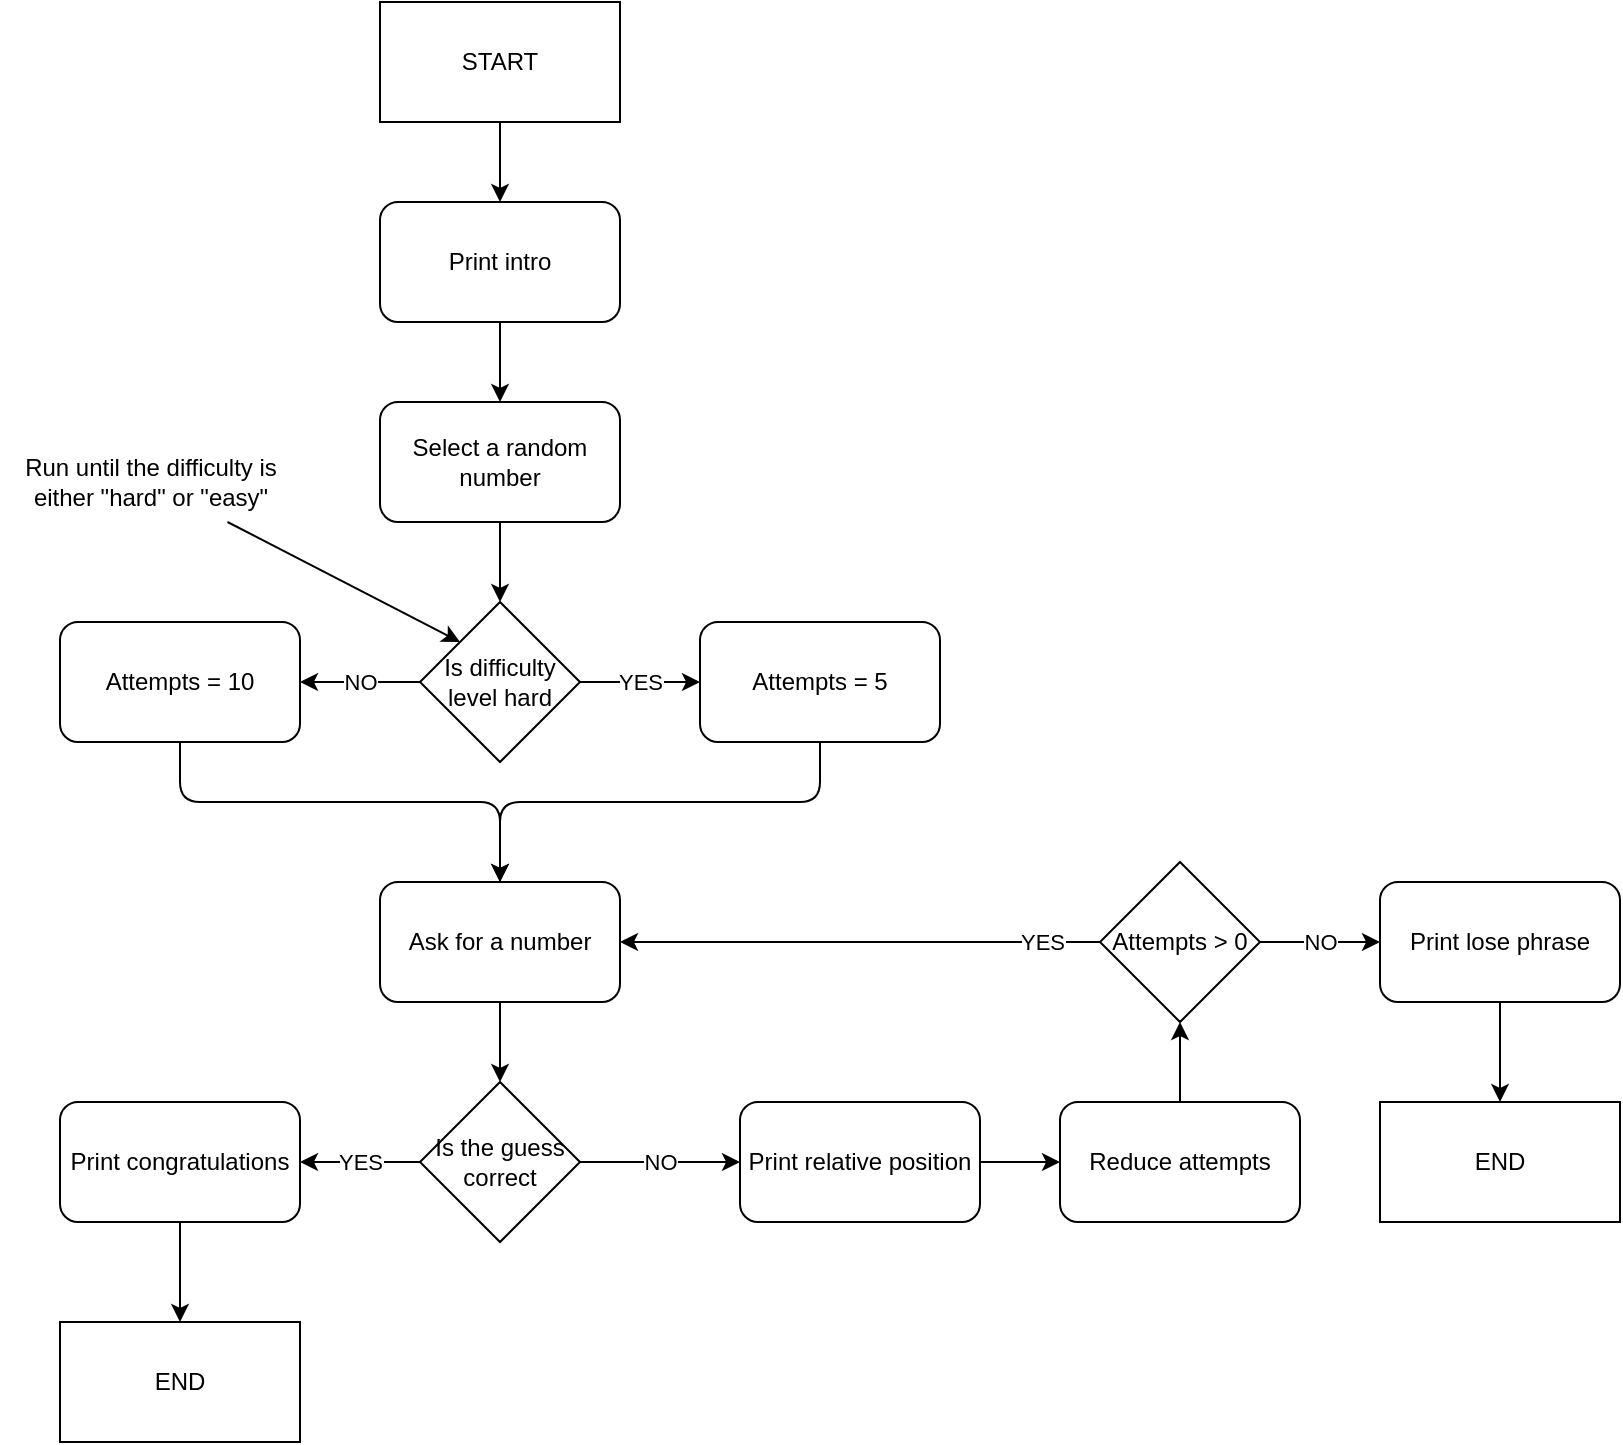 <mxfile>
    <diagram id="3RfsZADYtGGK9EJEkSxG" name="Page-1">
        <mxGraphModel dx="685" dy="662" grid="1" gridSize="10" guides="1" tooltips="1" connect="1" arrows="1" fold="1" page="1" pageScale="1" pageWidth="850" pageHeight="1100" math="0" shadow="0">
            <root>
                <mxCell id="0"/>
                <mxCell id="1" parent="0"/>
                <mxCell id="4" value="" style="edgeStyle=none;html=1;" edge="1" parent="1" source="2" target="3">
                    <mxGeometry relative="1" as="geometry"/>
                </mxCell>
                <mxCell id="2" value="START" style="rounded=0;whiteSpace=wrap;html=1;" vertex="1" parent="1">
                    <mxGeometry x="360" y="100" width="120" height="60" as="geometry"/>
                </mxCell>
                <mxCell id="6" value="" style="edgeStyle=none;html=1;" edge="1" parent="1" source="3">
                    <mxGeometry relative="1" as="geometry">
                        <mxPoint x="420" y="300" as="targetPoint"/>
                    </mxGeometry>
                </mxCell>
                <mxCell id="3" value="Print intro" style="rounded=1;whiteSpace=wrap;html=1;" vertex="1" parent="1">
                    <mxGeometry x="360" y="200" width="120" height="60" as="geometry"/>
                </mxCell>
                <mxCell id="10" value="" style="edgeStyle=none;html=1;" edge="1" parent="1" source="8" target="9">
                    <mxGeometry relative="1" as="geometry"/>
                </mxCell>
                <mxCell id="8" value="Select a random number" style="rounded=1;whiteSpace=wrap;html=1;" vertex="1" parent="1">
                    <mxGeometry x="360" y="300" width="120" height="60" as="geometry"/>
                </mxCell>
                <mxCell id="13" value="NO" style="edgeStyle=none;html=1;" edge="1" parent="1" source="9" target="12">
                    <mxGeometry relative="1" as="geometry"/>
                </mxCell>
                <mxCell id="14" value="YES" style="edgeStyle=none;html=1;" edge="1" parent="1" source="9" target="11">
                    <mxGeometry relative="1" as="geometry"/>
                </mxCell>
                <mxCell id="9" value="Is difficulty level hard" style="rhombus;whiteSpace=wrap;html=1;" vertex="1" parent="1">
                    <mxGeometry x="380" y="400" width="80" height="80" as="geometry"/>
                </mxCell>
                <mxCell id="17" style="edgeStyle=none;html=1;entryX=0.5;entryY=0;entryDx=0;entryDy=0;" edge="1" parent="1" source="11" target="15">
                    <mxGeometry relative="1" as="geometry">
                        <Array as="points">
                            <mxPoint x="580" y="500"/>
                            <mxPoint x="420" y="500"/>
                        </Array>
                    </mxGeometry>
                </mxCell>
                <mxCell id="11" value="Attempts = 5" style="rounded=1;whiteSpace=wrap;html=1;" vertex="1" parent="1">
                    <mxGeometry x="520" y="410" width="120" height="60" as="geometry"/>
                </mxCell>
                <mxCell id="16" style="edgeStyle=none;html=1;entryX=0.5;entryY=0;entryDx=0;entryDy=0;" edge="1" parent="1" source="12" target="15">
                    <mxGeometry relative="1" as="geometry">
                        <Array as="points">
                            <mxPoint x="260" y="500"/>
                            <mxPoint x="420" y="500"/>
                        </Array>
                    </mxGeometry>
                </mxCell>
                <mxCell id="12" value="Attempts = 10" style="rounded=1;whiteSpace=wrap;html=1;" vertex="1" parent="1">
                    <mxGeometry x="200" y="410" width="120" height="60" as="geometry"/>
                </mxCell>
                <mxCell id="19" value="" style="edgeStyle=none;html=1;" edge="1" parent="1" source="15" target="18">
                    <mxGeometry relative="1" as="geometry"/>
                </mxCell>
                <mxCell id="15" value="Ask for a number" style="rounded=1;whiteSpace=wrap;html=1;" vertex="1" parent="1">
                    <mxGeometry x="360" y="540" width="120" height="60" as="geometry"/>
                </mxCell>
                <mxCell id="21" value="NO" style="edgeStyle=none;html=1;entryX=0;entryY=0.5;entryDx=0;entryDy=0;" edge="1" parent="1" source="18" target="23">
                    <mxGeometry relative="1" as="geometry"/>
                </mxCell>
                <mxCell id="36" value="YES" style="edgeStyle=none;html=1;" edge="1" parent="1" source="18" target="25">
                    <mxGeometry relative="1" as="geometry"/>
                </mxCell>
                <mxCell id="18" value="Is the guess correct" style="rhombus;whiteSpace=wrap;html=1;" vertex="1" parent="1">
                    <mxGeometry x="380" y="640" width="80" height="80" as="geometry"/>
                </mxCell>
                <mxCell id="31" value="" style="edgeStyle=none;html=1;" edge="1" parent="1" source="20" target="29">
                    <mxGeometry relative="1" as="geometry"/>
                </mxCell>
                <mxCell id="20" value="Reduce attempts" style="rounded=1;whiteSpace=wrap;html=1;" vertex="1" parent="1">
                    <mxGeometry x="700" y="650" width="120" height="60" as="geometry"/>
                </mxCell>
                <mxCell id="24" value="" style="edgeStyle=none;html=1;" edge="1" parent="1" source="23" target="20">
                    <mxGeometry relative="1" as="geometry"/>
                </mxCell>
                <mxCell id="23" value="Print relative position" style="rounded=1;whiteSpace=wrap;html=1;" vertex="1" parent="1">
                    <mxGeometry x="540" y="650" width="120" height="60" as="geometry"/>
                </mxCell>
                <mxCell id="38" value="" style="edgeStyle=none;html=1;" edge="1" parent="1" source="25" target="37">
                    <mxGeometry relative="1" as="geometry"/>
                </mxCell>
                <mxCell id="25" value="Print congratulations" style="rounded=1;whiteSpace=wrap;html=1;" vertex="1" parent="1">
                    <mxGeometry x="200" y="650" width="120" height="60" as="geometry"/>
                </mxCell>
                <mxCell id="30" value="YES" style="edgeStyle=none;html=1;entryX=1;entryY=0.5;entryDx=0;entryDy=0;" edge="1" parent="1" source="29" target="15">
                    <mxGeometry x="-0.75" relative="1" as="geometry">
                        <mxPoint x="1" as="offset"/>
                    </mxGeometry>
                </mxCell>
                <mxCell id="33" value="NO" style="edgeStyle=none;html=1;" edge="1" parent="1" source="29" target="32">
                    <mxGeometry relative="1" as="geometry"/>
                </mxCell>
                <mxCell id="29" value="Attempts &amp;gt; 0" style="rhombus;whiteSpace=wrap;html=1;" vertex="1" parent="1">
                    <mxGeometry x="720" y="530" width="80" height="80" as="geometry"/>
                </mxCell>
                <mxCell id="35" value="" style="edgeStyle=none;html=1;" edge="1" parent="1" source="32" target="34">
                    <mxGeometry relative="1" as="geometry"/>
                </mxCell>
                <mxCell id="32" value="Print lose phrase" style="rounded=1;whiteSpace=wrap;html=1;" vertex="1" parent="1">
                    <mxGeometry x="860" y="540" width="120" height="60" as="geometry"/>
                </mxCell>
                <mxCell id="34" value="END" style="rounded=0;whiteSpace=wrap;html=1;" vertex="1" parent="1">
                    <mxGeometry x="860" y="650" width="120" height="60" as="geometry"/>
                </mxCell>
                <mxCell id="37" value="END" style="rounded=0;whiteSpace=wrap;html=1;" vertex="1" parent="1">
                    <mxGeometry x="200" y="760" width="120" height="60" as="geometry"/>
                </mxCell>
                <mxCell id="40" style="edgeStyle=none;html=1;entryX=0;entryY=0;entryDx=0;entryDy=0;" edge="1" parent="1" source="39" target="9">
                    <mxGeometry relative="1" as="geometry"/>
                </mxCell>
                <mxCell id="39" value="Run until the difficulty is&lt;br&gt;either &quot;hard&quot; or &quot;easy&quot;" style="text;html=1;align=center;verticalAlign=middle;resizable=0;points=[];autosize=1;strokeColor=none;fillColor=none;" vertex="1" parent="1">
                    <mxGeometry x="170" y="320" width="150" height="40" as="geometry"/>
                </mxCell>
            </root>
        </mxGraphModel>
    </diagram>
</mxfile>
